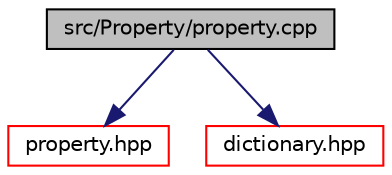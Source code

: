 digraph "src/Property/property.cpp"
{
 // LATEX_PDF_SIZE
  edge [fontname="Helvetica",fontsize="10",labelfontname="Helvetica",labelfontsize="10"];
  node [fontname="Helvetica",fontsize="10",shape=record];
  Node1 [label="src/Property/property.cpp",height=0.2,width=0.4,color="black", fillcolor="grey75", style="filled", fontcolor="black",tooltip=" "];
  Node1 -> Node2 [color="midnightblue",fontsize="10",style="solid",fontname="Helvetica"];
  Node2 [label="property.hpp",height=0.2,width=0.4,color="red", fillcolor="white", style="filled",URL="$property_8hpp.html",tooltip=" "];
  Node1 -> Node64 [color="midnightblue",fontsize="10",style="solid",fontname="Helvetica"];
  Node64 [label="dictionary.hpp",height=0.2,width=0.4,color="red", fillcolor="white", style="filled",URL="$dictionary_8hpp.html",tooltip=" "];
}
